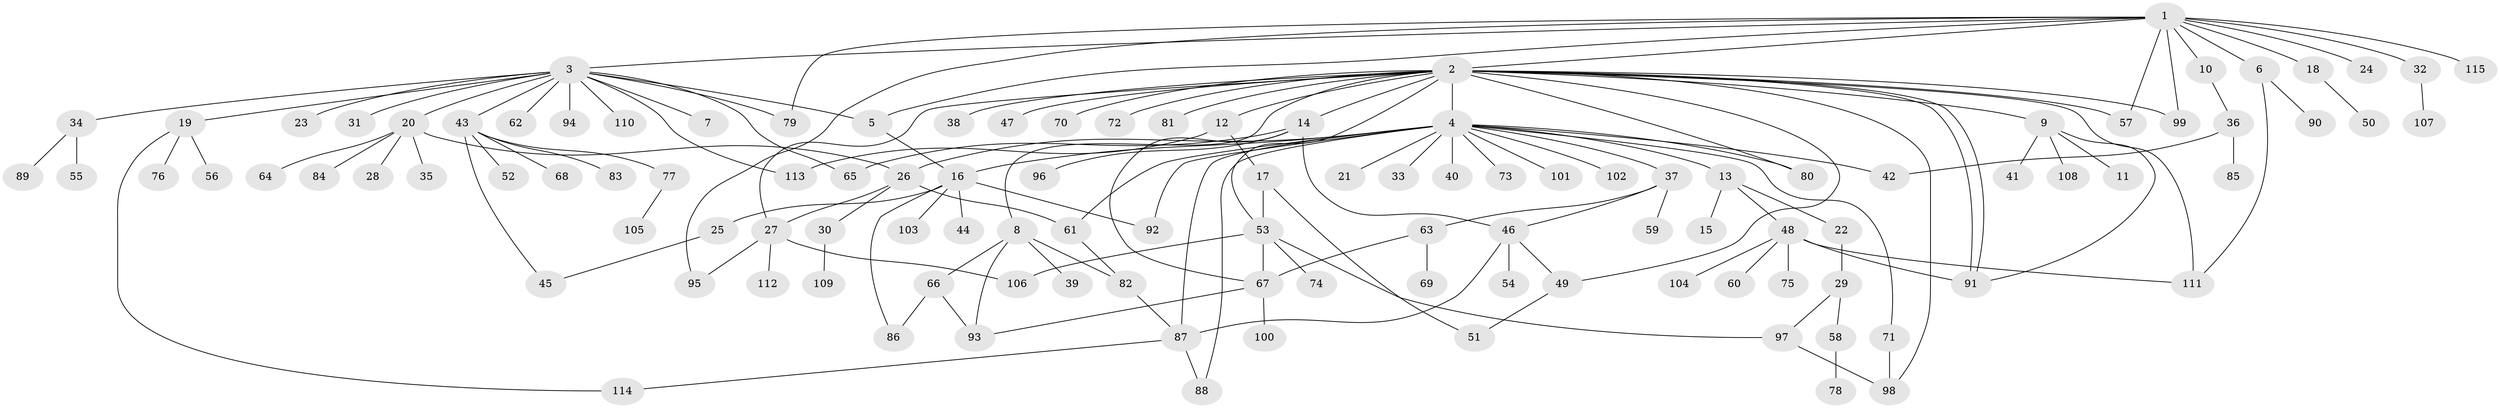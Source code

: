 // coarse degree distribution, {13: 0.011627906976744186, 20: 0.011627906976744186, 19: 0.011627906976744186, 16: 0.011627906976744186, 3: 0.11627906976744186, 4: 0.10465116279069768, 1: 0.47674418604651164, 2: 0.18604651162790697, 8: 0.011627906976744186, 7: 0.011627906976744186, 5: 0.046511627906976744}
// Generated by graph-tools (version 1.1) at 2025/23/03/03/25 07:23:51]
// undirected, 115 vertices, 152 edges
graph export_dot {
graph [start="1"]
  node [color=gray90,style=filled];
  1;
  2;
  3;
  4;
  5;
  6;
  7;
  8;
  9;
  10;
  11;
  12;
  13;
  14;
  15;
  16;
  17;
  18;
  19;
  20;
  21;
  22;
  23;
  24;
  25;
  26;
  27;
  28;
  29;
  30;
  31;
  32;
  33;
  34;
  35;
  36;
  37;
  38;
  39;
  40;
  41;
  42;
  43;
  44;
  45;
  46;
  47;
  48;
  49;
  50;
  51;
  52;
  53;
  54;
  55;
  56;
  57;
  58;
  59;
  60;
  61;
  62;
  63;
  64;
  65;
  66;
  67;
  68;
  69;
  70;
  71;
  72;
  73;
  74;
  75;
  76;
  77;
  78;
  79;
  80;
  81;
  82;
  83;
  84;
  85;
  86;
  87;
  88;
  89;
  90;
  91;
  92;
  93;
  94;
  95;
  96;
  97;
  98;
  99;
  100;
  101;
  102;
  103;
  104;
  105;
  106;
  107;
  108;
  109;
  110;
  111;
  112;
  113;
  114;
  115;
  1 -- 2;
  1 -- 3;
  1 -- 5;
  1 -- 6;
  1 -- 10;
  1 -- 18;
  1 -- 24;
  1 -- 32;
  1 -- 57;
  1 -- 79;
  1 -- 95;
  1 -- 99;
  1 -- 115;
  2 -- 4;
  2 -- 8;
  2 -- 9;
  2 -- 12;
  2 -- 14;
  2 -- 27;
  2 -- 38;
  2 -- 47;
  2 -- 49;
  2 -- 53;
  2 -- 57;
  2 -- 70;
  2 -- 72;
  2 -- 80;
  2 -- 81;
  2 -- 91;
  2 -- 91;
  2 -- 98;
  2 -- 99;
  2 -- 111;
  3 -- 5;
  3 -- 7;
  3 -- 19;
  3 -- 20;
  3 -- 23;
  3 -- 31;
  3 -- 34;
  3 -- 43;
  3 -- 62;
  3 -- 65;
  3 -- 79;
  3 -- 94;
  3 -- 110;
  3 -- 113;
  4 -- 13;
  4 -- 16;
  4 -- 21;
  4 -- 26;
  4 -- 33;
  4 -- 37;
  4 -- 40;
  4 -- 42;
  4 -- 61;
  4 -- 71;
  4 -- 73;
  4 -- 80;
  4 -- 87;
  4 -- 88;
  4 -- 92;
  4 -- 101;
  4 -- 102;
  5 -- 16;
  6 -- 90;
  6 -- 111;
  8 -- 39;
  8 -- 66;
  8 -- 82;
  8 -- 93;
  9 -- 11;
  9 -- 41;
  9 -- 91;
  9 -- 108;
  10 -- 36;
  12 -- 17;
  12 -- 113;
  13 -- 15;
  13 -- 22;
  13 -- 48;
  14 -- 46;
  14 -- 65;
  14 -- 67;
  14 -- 96;
  16 -- 25;
  16 -- 44;
  16 -- 86;
  16 -- 92;
  16 -- 103;
  17 -- 51;
  17 -- 53;
  18 -- 50;
  19 -- 56;
  19 -- 76;
  19 -- 114;
  20 -- 26;
  20 -- 28;
  20 -- 35;
  20 -- 64;
  20 -- 84;
  22 -- 29;
  25 -- 45;
  26 -- 27;
  26 -- 30;
  26 -- 61;
  27 -- 95;
  27 -- 106;
  27 -- 112;
  29 -- 58;
  29 -- 97;
  30 -- 109;
  32 -- 107;
  34 -- 55;
  34 -- 89;
  36 -- 42;
  36 -- 85;
  37 -- 46;
  37 -- 59;
  37 -- 63;
  43 -- 45;
  43 -- 52;
  43 -- 68;
  43 -- 77;
  43 -- 83;
  46 -- 49;
  46 -- 54;
  46 -- 87;
  48 -- 60;
  48 -- 75;
  48 -- 91;
  48 -- 104;
  48 -- 111;
  49 -- 51;
  53 -- 67;
  53 -- 74;
  53 -- 97;
  53 -- 106;
  58 -- 78;
  61 -- 82;
  63 -- 67;
  63 -- 69;
  66 -- 86;
  66 -- 93;
  67 -- 93;
  67 -- 100;
  71 -- 98;
  77 -- 105;
  82 -- 87;
  87 -- 88;
  87 -- 114;
  97 -- 98;
}
